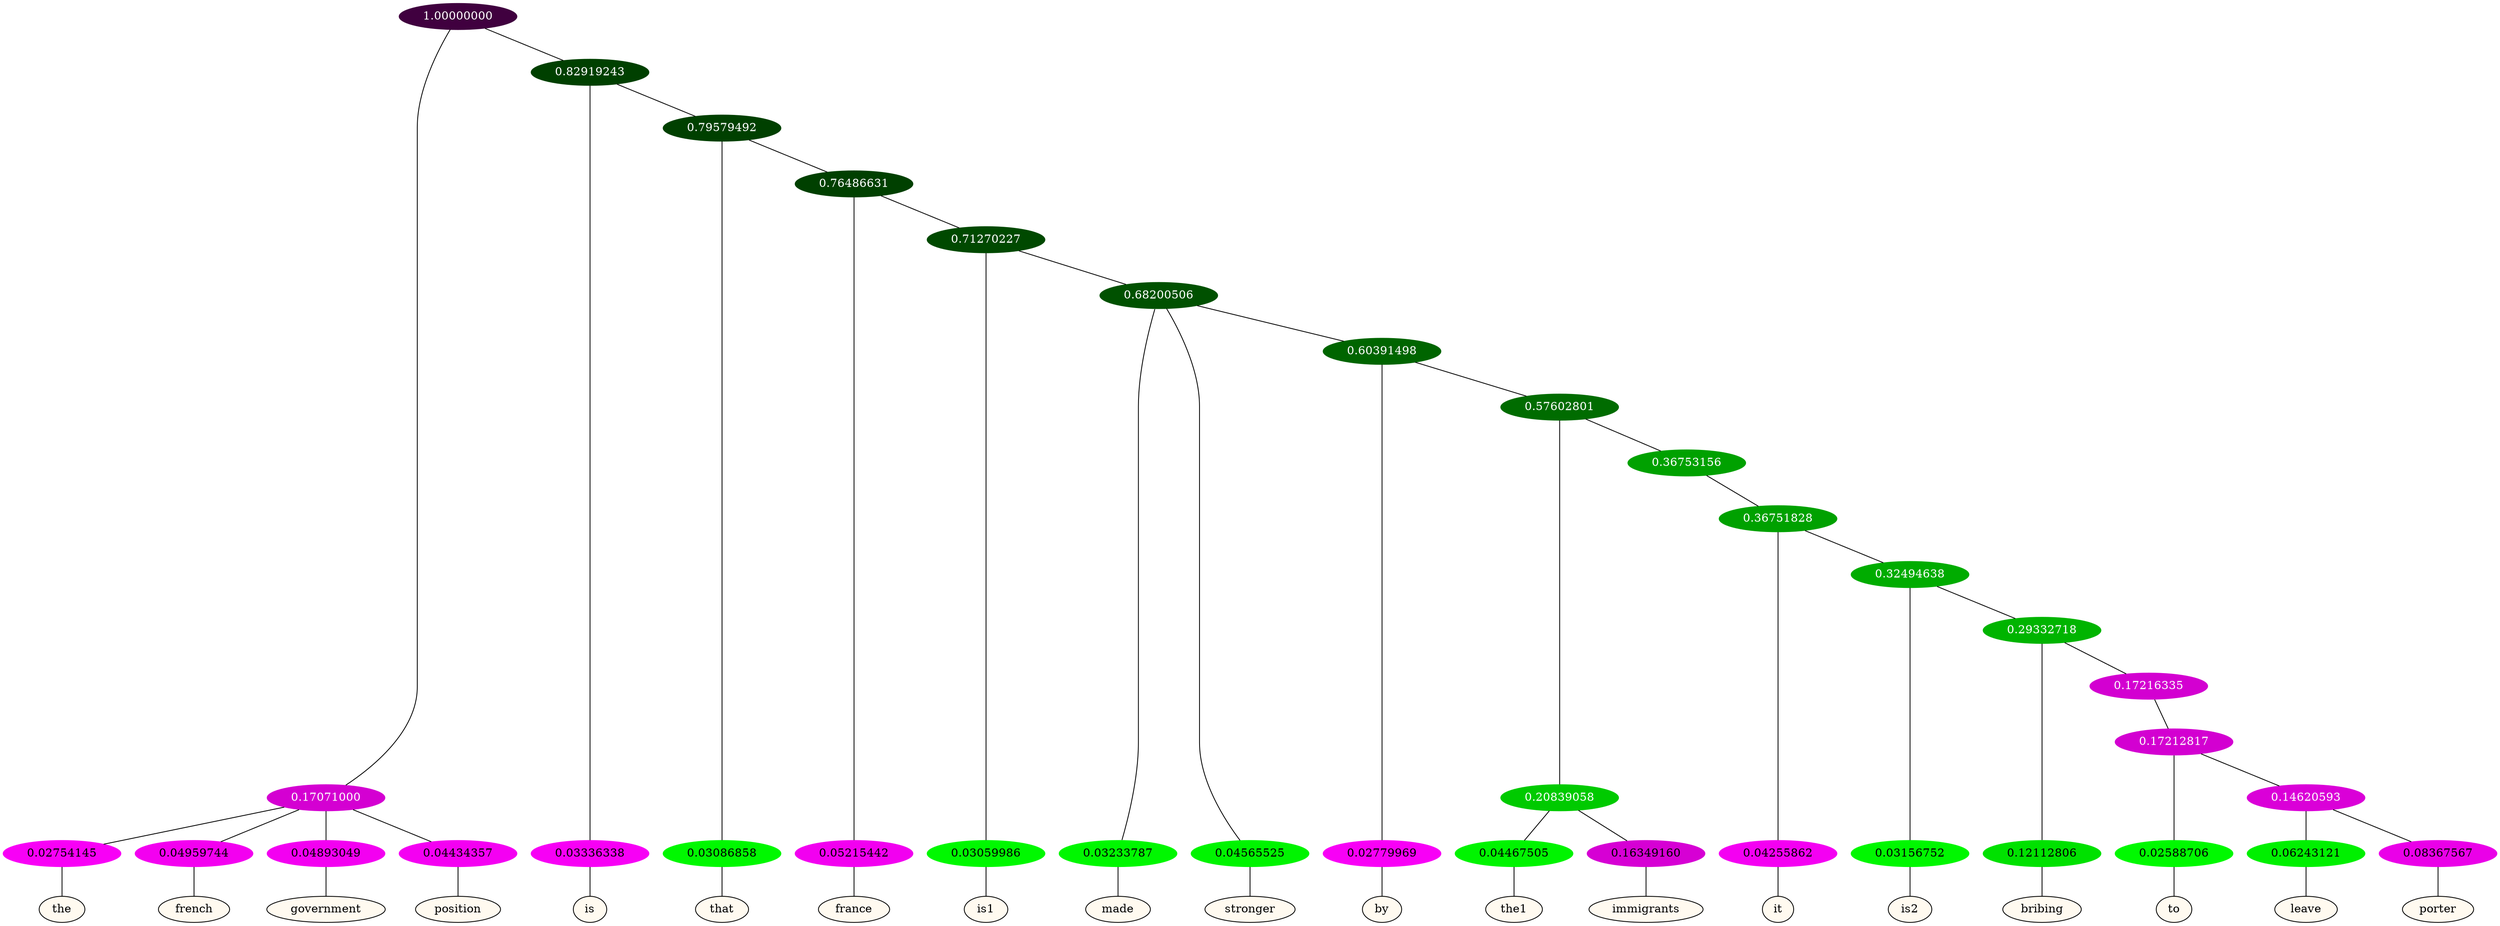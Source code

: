 graph {
	node [format=png height=0.15 nodesep=0.001 ordering=out overlap=prism overlap_scaling=0.01 ranksep=0.001 ratio=0.2 style=filled width=0.15]
	{
		rank=same
		a_w_3 [label=the color=black fillcolor=floralwhite style="filled,solid"]
		a_w_4 [label=french color=black fillcolor=floralwhite style="filled,solid"]
		a_w_5 [label=government color=black fillcolor=floralwhite style="filled,solid"]
		a_w_6 [label=position color=black fillcolor=floralwhite style="filled,solid"]
		a_w_7 [label=is color=black fillcolor=floralwhite style="filled,solid"]
		a_w_9 [label=that color=black fillcolor=floralwhite style="filled,solid"]
		a_w_11 [label=france color=black fillcolor=floralwhite style="filled,solid"]
		a_w_13 [label=is1 color=black fillcolor=floralwhite style="filled,solid"]
		a_w_15 [label=made color=black fillcolor=floralwhite style="filled,solid"]
		a_w_16 [label=stronger color=black fillcolor=floralwhite style="filled,solid"]
		a_w_18 [label=by color=black fillcolor=floralwhite style="filled,solid"]
		a_w_22 [label=the1 color=black fillcolor=floralwhite style="filled,solid"]
		a_w_23 [label=immigrants color=black fillcolor=floralwhite style="filled,solid"]
		a_w_25 [label=it color=black fillcolor=floralwhite style="filled,solid"]
		a_w_27 [label=is2 color=black fillcolor=floralwhite style="filled,solid"]
		a_w_29 [label=bribing color=black fillcolor=floralwhite style="filled,solid"]
		a_w_32 [label=to color=black fillcolor=floralwhite style="filled,solid"]
		a_w_34 [label=leave color=black fillcolor=floralwhite style="filled,solid"]
		a_w_35 [label=porter color=black fillcolor=floralwhite style="filled,solid"]
	}
	a_n_3 -- a_w_3
	a_n_4 -- a_w_4
	a_n_5 -- a_w_5
	a_n_6 -- a_w_6
	a_n_7 -- a_w_7
	a_n_9 -- a_w_9
	a_n_11 -- a_w_11
	a_n_13 -- a_w_13
	a_n_15 -- a_w_15
	a_n_16 -- a_w_16
	a_n_18 -- a_w_18
	a_n_22 -- a_w_22
	a_n_23 -- a_w_23
	a_n_25 -- a_w_25
	a_n_27 -- a_w_27
	a_n_29 -- a_w_29
	a_n_32 -- a_w_32
	a_n_34 -- a_w_34
	a_n_35 -- a_w_35
	{
		rank=same
		a_n_3 [label=0.02754145 color="0.835 1.000 0.972" fontcolor=black]
		a_n_4 [label=0.04959744 color="0.835 1.000 0.950" fontcolor=black]
		a_n_5 [label=0.04893049 color="0.835 1.000 0.951" fontcolor=black]
		a_n_6 [label=0.04434357 color="0.835 1.000 0.956" fontcolor=black]
		a_n_7 [label=0.03336338 color="0.835 1.000 0.967" fontcolor=black]
		a_n_9 [label=0.03086858 color="0.334 1.000 0.969" fontcolor=black]
		a_n_11 [label=0.05215442 color="0.835 1.000 0.948" fontcolor=black]
		a_n_13 [label=0.03059986 color="0.334 1.000 0.969" fontcolor=black]
		a_n_15 [label=0.03233787 color="0.334 1.000 0.968" fontcolor=black]
		a_n_16 [label=0.04565525 color="0.334 1.000 0.954" fontcolor=black]
		a_n_18 [label=0.02779969 color="0.835 1.000 0.972" fontcolor=black]
		a_n_22 [label=0.04467505 color="0.334 1.000 0.955" fontcolor=black]
		a_n_23 [label=0.16349160 color="0.835 1.000 0.837" fontcolor=black]
		a_n_25 [label=0.04255862 color="0.835 1.000 0.957" fontcolor=black]
		a_n_27 [label=0.03156752 color="0.334 1.000 0.968" fontcolor=black]
		a_n_29 [label=0.12112806 color="0.334 1.000 0.879" fontcolor=black]
		a_n_32 [label=0.02588706 color="0.334 1.000 0.974" fontcolor=black]
		a_n_34 [label=0.06243121 color="0.334 1.000 0.938" fontcolor=black]
		a_n_35 [label=0.08367567 color="0.835 1.000 0.916" fontcolor=black]
	}
	a_n_0 [label=1.00000000 color="0.835 1.000 0.250" fontcolor=grey99]
	a_n_1 [label=0.17071000 color="0.835 1.000 0.829" fontcolor=grey99]
	a_n_0 -- a_n_1
	a_n_2 [label=0.82919243 color="0.334 1.000 0.250" fontcolor=grey99]
	a_n_0 -- a_n_2
	a_n_1 -- a_n_3
	a_n_1 -- a_n_4
	a_n_1 -- a_n_5
	a_n_1 -- a_n_6
	a_n_2 -- a_n_7
	a_n_8 [label=0.79579492 color="0.334 1.000 0.250" fontcolor=grey99]
	a_n_2 -- a_n_8
	a_n_8 -- a_n_9
	a_n_10 [label=0.76486631 color="0.334 1.000 0.250" fontcolor=grey99]
	a_n_8 -- a_n_10
	a_n_10 -- a_n_11
	a_n_12 [label=0.71270227 color="0.334 1.000 0.287" fontcolor=grey99]
	a_n_10 -- a_n_12
	a_n_12 -- a_n_13
	a_n_14 [label=0.68200506 color="0.334 1.000 0.318" fontcolor=grey99]
	a_n_12 -- a_n_14
	a_n_14 -- a_n_15
	a_n_14 -- a_n_16
	a_n_17 [label=0.60391498 color="0.334 1.000 0.396" fontcolor=grey99]
	a_n_14 -- a_n_17
	a_n_17 -- a_n_18
	a_n_19 [label=0.57602801 color="0.334 1.000 0.424" fontcolor=grey99]
	a_n_17 -- a_n_19
	a_n_20 [label=0.20839058 color="0.334 1.000 0.792" fontcolor=grey99]
	a_n_19 -- a_n_20
	a_n_21 [label=0.36753156 color="0.334 1.000 0.632" fontcolor=grey99]
	a_n_19 -- a_n_21
	a_n_20 -- a_n_22
	a_n_20 -- a_n_23
	a_n_24 [label=0.36751828 color="0.334 1.000 0.632" fontcolor=grey99]
	a_n_21 -- a_n_24
	a_n_24 -- a_n_25
	a_n_26 [label=0.32494638 color="0.334 1.000 0.675" fontcolor=grey99]
	a_n_24 -- a_n_26
	a_n_26 -- a_n_27
	a_n_28 [label=0.29332718 color="0.334 1.000 0.707" fontcolor=grey99]
	a_n_26 -- a_n_28
	a_n_28 -- a_n_29
	a_n_30 [label=0.17216335 color="0.835 1.000 0.828" fontcolor=grey99]
	a_n_28 -- a_n_30
	a_n_31 [label=0.17212817 color="0.835 1.000 0.828" fontcolor=grey99]
	a_n_30 -- a_n_31
	a_n_31 -- a_n_32
	a_n_33 [label=0.14620593 color="0.835 1.000 0.854" fontcolor=grey99]
	a_n_31 -- a_n_33
	a_n_33 -- a_n_34
	a_n_33 -- a_n_35
}
